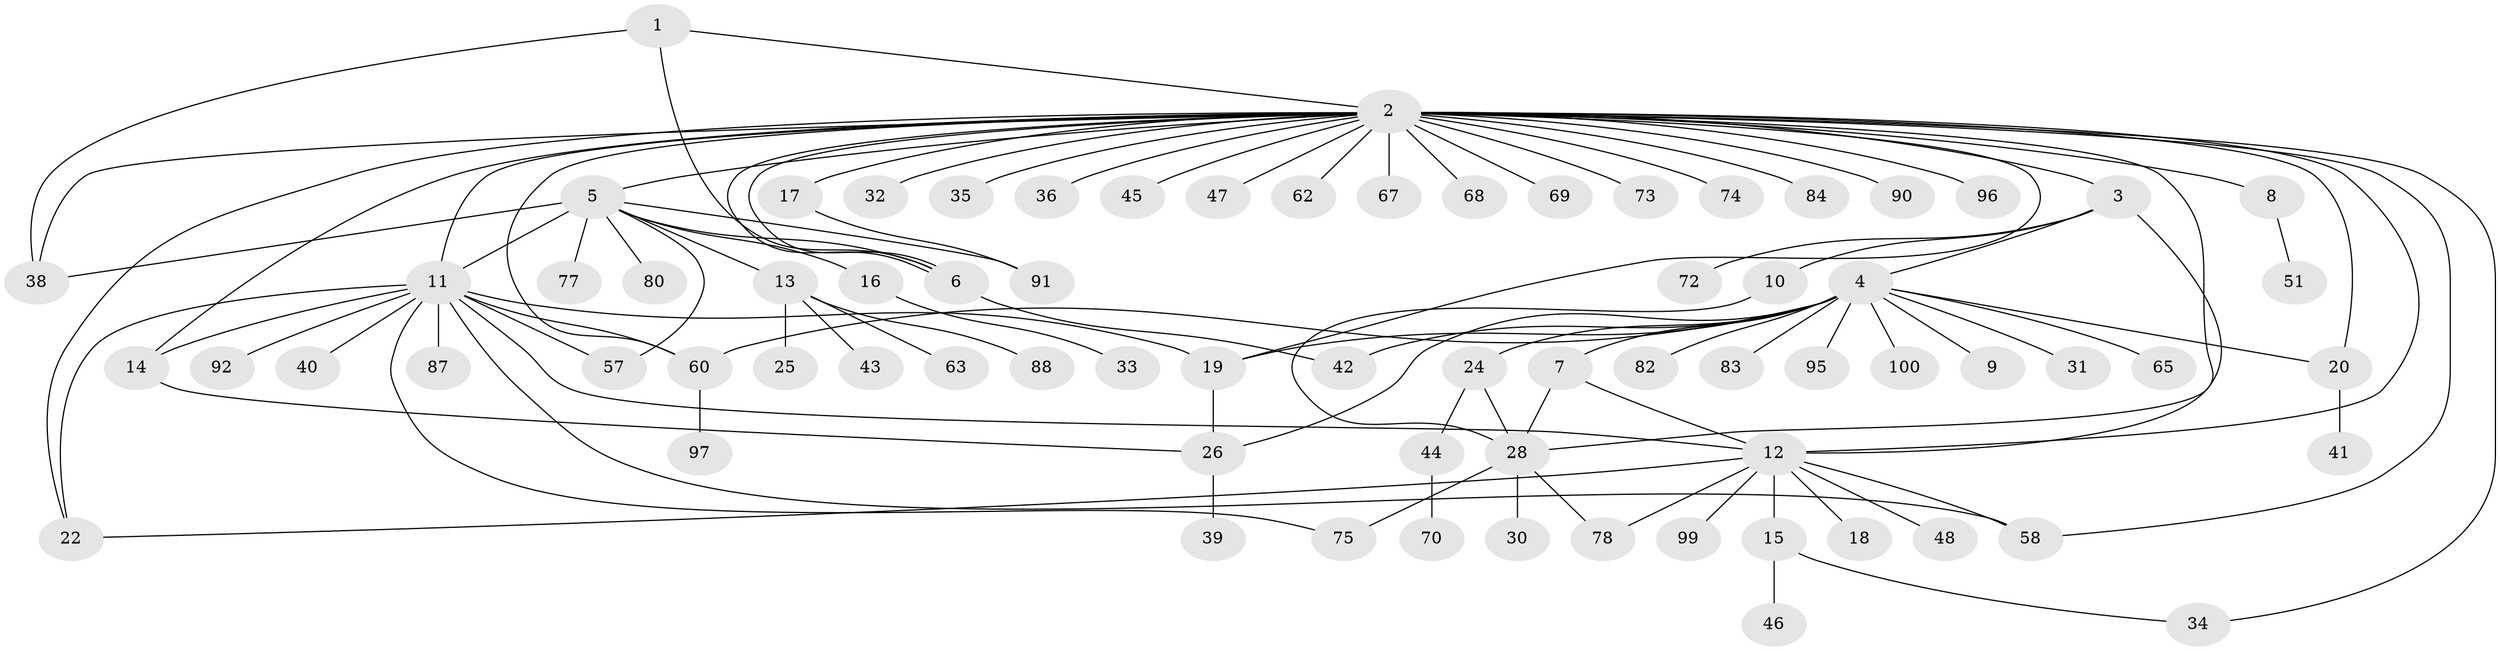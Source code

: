 // original degree distribution, {4: 0.06, 33: 0.01, 6: 0.02, 17: 0.01, 10: 0.02, 5: 0.01, 3: 0.15, 2: 0.23, 1: 0.48, 12: 0.01}
// Generated by graph-tools (version 1.1) at 2025/11/02/21/25 10:11:09]
// undirected, 74 vertices, 103 edges
graph export_dot {
graph [start="1"]
  node [color=gray90,style=filled];
  1 [super="+21"];
  2 [super="+37"];
  3 [super="+23"];
  4 [super="+89"];
  5 [super="+61"];
  6 [super="+59"];
  7;
  8;
  9;
  10 [super="+93"];
  11 [super="+52"];
  12 [super="+29"];
  13 [super="+54"];
  14;
  15 [super="+79"];
  16;
  17 [super="+85"];
  18;
  19 [super="+71"];
  20;
  22 [super="+49"];
  24 [super="+27"];
  25;
  26 [super="+55"];
  28 [super="+56"];
  30;
  31 [super="+50"];
  32;
  33;
  34;
  35;
  36 [super="+86"];
  38 [super="+76"];
  39;
  40;
  41;
  42 [super="+66"];
  43;
  44;
  45;
  46 [super="+64"];
  47;
  48;
  51 [super="+53"];
  57;
  58 [super="+81"];
  60 [super="+94"];
  62;
  63;
  65;
  67;
  68;
  69;
  70;
  72;
  73;
  74;
  75;
  77;
  78;
  80;
  82;
  83;
  84;
  87;
  88;
  90 [super="+98"];
  91;
  92;
  95;
  96;
  97;
  99;
  100;
  1 -- 2;
  1 -- 6;
  1 -- 38;
  2 -- 3 [weight=2];
  2 -- 5;
  2 -- 6;
  2 -- 6;
  2 -- 8;
  2 -- 14;
  2 -- 17;
  2 -- 19;
  2 -- 20;
  2 -- 22;
  2 -- 28;
  2 -- 32;
  2 -- 34;
  2 -- 35;
  2 -- 36;
  2 -- 38;
  2 -- 45;
  2 -- 47;
  2 -- 58;
  2 -- 60;
  2 -- 62;
  2 -- 67;
  2 -- 68;
  2 -- 69;
  2 -- 73;
  2 -- 74;
  2 -- 84;
  2 -- 90;
  2 -- 96;
  2 -- 11;
  2 -- 12;
  3 -- 4;
  3 -- 10;
  3 -- 12;
  3 -- 72;
  4 -- 7;
  4 -- 9;
  4 -- 19;
  4 -- 20;
  4 -- 24;
  4 -- 26;
  4 -- 31;
  4 -- 42 [weight=2];
  4 -- 65;
  4 -- 82;
  4 -- 83;
  4 -- 95;
  4 -- 100;
  4 -- 60;
  5 -- 11;
  5 -- 13;
  5 -- 16;
  5 -- 38;
  5 -- 57;
  5 -- 77;
  5 -- 80;
  5 -- 91;
  5 -- 6;
  6 -- 42;
  7 -- 12;
  7 -- 28;
  8 -- 51;
  10 -- 28;
  11 -- 22;
  11 -- 40;
  11 -- 57;
  11 -- 60;
  11 -- 75;
  11 -- 87;
  11 -- 92;
  11 -- 14;
  11 -- 12;
  11 -- 19;
  11 -- 58;
  12 -- 15;
  12 -- 18;
  12 -- 48;
  12 -- 58;
  12 -- 78;
  12 -- 99;
  12 -- 22;
  13 -- 25;
  13 -- 43;
  13 -- 88;
  13 -- 63;
  14 -- 26;
  15 -- 34;
  15 -- 46;
  16 -- 33;
  17 -- 91;
  19 -- 26;
  20 -- 41;
  24 -- 44;
  24 -- 28;
  26 -- 39;
  28 -- 30;
  28 -- 75;
  28 -- 78;
  44 -- 70;
  60 -- 97;
}
